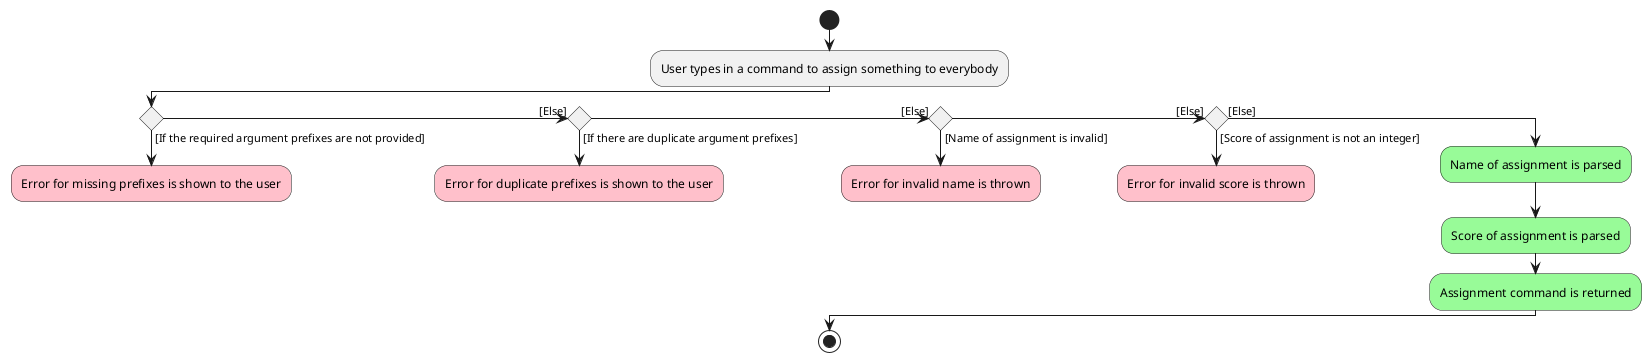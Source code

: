 @startuml
'https://plantuml.com/activity-diagram-beta

start
:User types in a command to assign something to everybody;
if () then ([If the required argument prefixes are not provided])
    #pink:Error for missing prefixes is shown to the user;
    kill
([Else]) elseif () then ([If there are duplicate argument prefixes])
    #pink:Error for duplicate prefixes is shown to the user;
    kill
([Else]) elseif () then ([Name of assignment is invalid])
    #pink:Error for invalid name is thrown;
    kill
([Else]) elseif () then ([Score of assignment is not an integer])
    #pink:Error for invalid score is thrown;
    kill
else ([Else])
    #palegreen:Name of assignment is parsed;
    #palegreen:Score of assignment is parsed;
    #palegreen:Assignment command is returned;
endif
stop
@enduml

